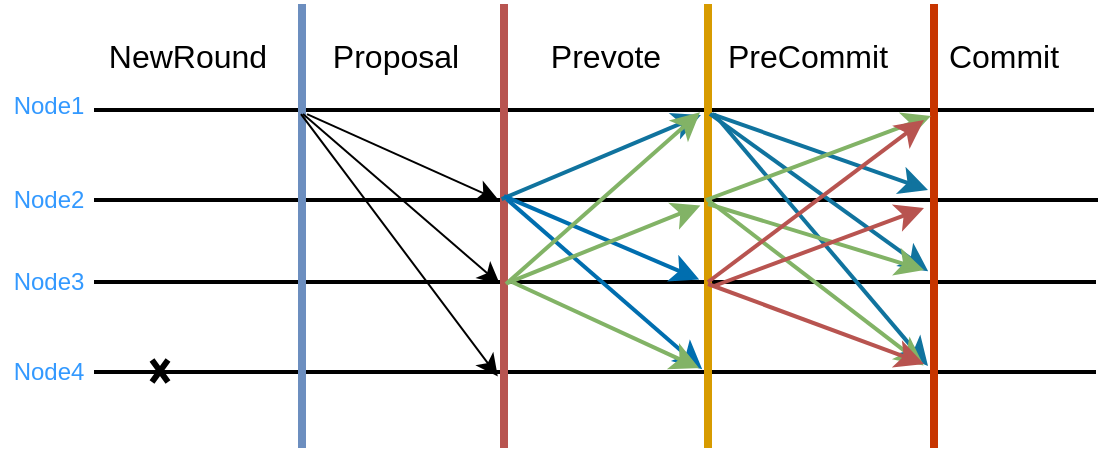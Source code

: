 <mxfile version="24.4.4" type="github">
  <diagram name="第 1 页" id="C74Ppduo7ToNRI0u_8SW">
    <mxGraphModel dx="1144" dy="826" grid="0" gridSize="10" guides="1" tooltips="1" connect="1" arrows="1" fold="1" page="0" pageScale="1" pageWidth="827" pageHeight="1169" math="0" shadow="0">
      <root>
        <mxCell id="0" />
        <mxCell id="1" parent="0" />
        <mxCell id="10Hywpi1VNbmH5kLwkRw-2" value="" style="line;strokeWidth=2;html=1;" vertex="1" parent="1">
          <mxGeometry x="-62" y="-341" width="500" height="10" as="geometry" />
        </mxCell>
        <mxCell id="10Hywpi1VNbmH5kLwkRw-3" value="" style="line;strokeWidth=2;html=1;" vertex="1" parent="1">
          <mxGeometry x="-62" y="-296" width="502" height="10" as="geometry" />
        </mxCell>
        <mxCell id="10Hywpi1VNbmH5kLwkRw-9" value="" style="line;strokeWidth=2;html=1;" vertex="1" parent="1">
          <mxGeometry x="-62" y="-255" width="501" height="10" as="geometry" />
        </mxCell>
        <mxCell id="10Hywpi1VNbmH5kLwkRw-10" value="" style="line;strokeWidth=2;html=1;" vertex="1" parent="1">
          <mxGeometry x="-62" y="-210" width="501" height="10" as="geometry" />
        </mxCell>
        <mxCell id="10Hywpi1VNbmH5kLwkRw-13" value="" style="line;strokeWidth=4;direction=south;html=1;perimeter=backbonePerimeter;points=[];outlineConnect=0;fillColor=#dae8fc;strokeColor=#6c8ebf;" vertex="1" parent="1">
          <mxGeometry x="37" y="-389" width="10" height="222" as="geometry" />
        </mxCell>
        <mxCell id="10Hywpi1VNbmH5kLwkRw-14" value="" style="line;strokeWidth=4;direction=south;html=1;perimeter=backbonePerimeter;points=[];outlineConnect=0;fillColor=#f8cecc;strokeColor=#b85450;gradientColor=#ea6b66;" vertex="1" parent="1">
          <mxGeometry x="138" y="-389" width="10" height="222" as="geometry" />
        </mxCell>
        <mxCell id="10Hywpi1VNbmH5kLwkRw-15" value="" style="line;strokeWidth=4;direction=south;html=1;perimeter=backbonePerimeter;points=[];outlineConnect=0;fillColor=#ffcd28;strokeColor=#d79b00;gradientColor=#ffa500;" vertex="1" parent="1">
          <mxGeometry x="240" y="-389" width="10" height="222" as="geometry" />
        </mxCell>
        <mxCell id="10Hywpi1VNbmH5kLwkRw-16" value="" style="line;strokeWidth=4;direction=south;html=1;perimeter=backbonePerimeter;points=[];outlineConnect=0;fillColor=#fa6800;strokeColor=#C73500;fontColor=#000000;" vertex="1" parent="1">
          <mxGeometry x="353" y="-389" width="10" height="222" as="geometry" />
        </mxCell>
        <mxCell id="10Hywpi1VNbmH5kLwkRw-17" value="NewRound" style="text;strokeColor=none;align=center;fillColor=none;html=1;verticalAlign=middle;whiteSpace=wrap;rounded=0;fontSize=16;" vertex="1" parent="1">
          <mxGeometry x="-45" y="-378" width="60" height="30" as="geometry" />
        </mxCell>
        <mxCell id="10Hywpi1VNbmH5kLwkRw-18" value="Proposal" style="text;strokeColor=none;align=center;fillColor=none;html=1;verticalAlign=middle;whiteSpace=wrap;rounded=0;fontSize=16;" vertex="1" parent="1">
          <mxGeometry x="59" y="-378" width="60" height="30" as="geometry" />
        </mxCell>
        <mxCell id="10Hywpi1VNbmH5kLwkRw-19" value="Prevote" style="text;strokeColor=none;align=center;fillColor=none;html=1;verticalAlign=middle;whiteSpace=wrap;rounded=0;fontSize=16;" vertex="1" parent="1">
          <mxGeometry x="164" y="-378" width="60" height="30" as="geometry" />
        </mxCell>
        <mxCell id="10Hywpi1VNbmH5kLwkRw-20" value="PreCommit" style="text;strokeColor=none;align=center;fillColor=none;html=1;verticalAlign=middle;whiteSpace=wrap;rounded=0;fontSize=16;" vertex="1" parent="1">
          <mxGeometry x="265" y="-378" width="60" height="30" as="geometry" />
        </mxCell>
        <mxCell id="10Hywpi1VNbmH5kLwkRw-21" value="Commit" style="text;strokeColor=none;align=center;fillColor=none;html=1;verticalAlign=middle;whiteSpace=wrap;rounded=0;fontSize=16;" vertex="1" parent="1">
          <mxGeometry x="363" y="-379" width="60" height="31" as="geometry" />
        </mxCell>
        <mxCell id="10Hywpi1VNbmH5kLwkRw-28" value="" style="shape=umlDestroy;whiteSpace=wrap;html=1;strokeWidth=3;targetShapes=umlLifeline;" vertex="1" parent="1">
          <mxGeometry x="-33" y="-211" width="8" height="11" as="geometry" />
        </mxCell>
        <mxCell id="10Hywpi1VNbmH5kLwkRw-30" value="" style="endArrow=classic;html=1;rounded=0;fontSize=12;startSize=8;endSize=8;curved=1;entryX=0.403;entryY=0.723;entryDx=0;entryDy=0;entryPerimeter=0;exitX=0.207;exitY=0.703;exitDx=0;exitDy=0;exitPerimeter=0;" edge="1" parent="1" source="10Hywpi1VNbmH5kLwkRw-2" target="10Hywpi1VNbmH5kLwkRw-10">
          <mxGeometry width="50" height="50" relative="1" as="geometry">
            <mxPoint x="99" y="-417" as="sourcePoint" />
            <mxPoint x="149" y="-467" as="targetPoint" />
          </mxGeometry>
        </mxCell>
        <mxCell id="10Hywpi1VNbmH5kLwkRw-31" value="" style="endArrow=classic;html=1;rounded=0;fontSize=12;startSize=8;endSize=8;curved=1;entryX=0.405;entryY=0.606;entryDx=0;entryDy=0;entryPerimeter=0;exitX=0.209;exitY=0.703;exitDx=0;exitDy=0;exitPerimeter=0;" edge="1" parent="1" source="10Hywpi1VNbmH5kLwkRw-2" target="10Hywpi1VNbmH5kLwkRw-9">
          <mxGeometry width="50" height="50" relative="1" as="geometry">
            <mxPoint x="109" y="-407" as="sourcePoint" />
            <mxPoint x="159" y="-457" as="targetPoint" />
          </mxGeometry>
        </mxCell>
        <mxCell id="10Hywpi1VNbmH5kLwkRw-32" value="" style="endArrow=classic;html=1;rounded=0;fontSize=12;startSize=8;endSize=8;curved=1;entryX=0.403;entryY=0.5;entryDx=0;entryDy=0;entryPerimeter=0;exitX=0.213;exitY=0.703;exitDx=0;exitDy=0;exitPerimeter=0;" edge="1" parent="1" source="10Hywpi1VNbmH5kLwkRw-2" target="10Hywpi1VNbmH5kLwkRw-3">
          <mxGeometry width="50" height="50" relative="1" as="geometry">
            <mxPoint x="13" y="-408" as="sourcePoint" />
            <mxPoint x="169" y="-447" as="targetPoint" />
          </mxGeometry>
        </mxCell>
        <mxCell id="10Hywpi1VNbmH5kLwkRw-33" value="" style="endArrow=classic;html=1;rounded=0;fontSize=12;startSize=8;endSize=8;curved=1;entryX=0.607;entryY=0.749;entryDx=0;entryDy=0;entryPerimeter=0;exitX=0.406;exitY=0.454;exitDx=0;exitDy=0;exitPerimeter=0;fillColor=#b1ddf0;strokeColor=#10739e;strokeWidth=2;" edge="1" parent="1" source="10Hywpi1VNbmH5kLwkRw-3" target="10Hywpi1VNbmH5kLwkRw-2">
          <mxGeometry width="50" height="50" relative="1" as="geometry">
            <mxPoint x="132" y="-437" as="sourcePoint" />
            <mxPoint x="182" y="-487" as="targetPoint" />
          </mxGeometry>
        </mxCell>
        <mxCell id="10Hywpi1VNbmH5kLwkRw-34" value="" style="endArrow=classic;html=1;rounded=0;fontSize=12;startSize=8;endSize=8;curved=1;entryX=0.604;entryY=0.377;entryDx=0;entryDy=0;entryPerimeter=0;strokeColor=#006EAF;strokeWidth=2;align=center;verticalAlign=middle;fontFamily=Helvetica;fontColor=default;labelBackgroundColor=default;fillColor=#1ba1e2;" edge="1" parent="1" target="10Hywpi1VNbmH5kLwkRw-9">
          <mxGeometry width="50" height="50" relative="1" as="geometry">
            <mxPoint x="143" y="-293" as="sourcePoint" />
            <mxPoint x="209" y="-619.914" as="targetPoint" />
          </mxGeometry>
        </mxCell>
        <mxCell id="10Hywpi1VNbmH5kLwkRw-35" value="" style="endArrow=classic;html=1;rounded=0;fontSize=12;startSize=8;endSize=8;curved=1;entryX=0.607;entryY=0.357;entryDx=0;entryDy=0;entryPerimeter=0;exitX=0.411;exitY=0.454;exitDx=0;exitDy=0;exitPerimeter=0;strokeColor=#006EAF;strokeWidth=2;align=center;verticalAlign=middle;fontFamily=Helvetica;fontColor=default;labelBackgroundColor=default;fillColor=#1ba1e2;" edge="1" parent="1" source="10Hywpi1VNbmH5kLwkRw-3" target="10Hywpi1VNbmH5kLwkRw-10">
          <mxGeometry width="50" height="50" relative="1" as="geometry">
            <mxPoint x="139" y="-377" as="sourcePoint" />
            <mxPoint x="189" y="-427" as="targetPoint" />
          </mxGeometry>
        </mxCell>
        <mxCell id="10Hywpi1VNbmH5kLwkRw-36" value="" style="endArrow=classic;html=1;rounded=0;fontSize=12;startSize=8;endSize=8;curved=1;entryX=0.606;entryY=0.611;entryDx=0;entryDy=0;entryPerimeter=0;exitX=0.406;exitY=0.454;exitDx=0;exitDy=0;exitPerimeter=0;fillColor=#d5e8d4;strokeColor=#82b366;strokeWidth=2;gradientColor=#97d077;" edge="1" parent="1" target="10Hywpi1VNbmH5kLwkRw-2">
          <mxGeometry width="50" height="50" relative="1" as="geometry">
            <mxPoint x="144" y="-249" as="sourcePoint" />
            <mxPoint x="244" y="-292" as="targetPoint" />
          </mxGeometry>
        </mxCell>
        <mxCell id="10Hywpi1VNbmH5kLwkRw-37" value="" style="endArrow=classic;html=1;rounded=0;fontSize=12;startSize=8;endSize=8;curved=1;entryX=0.604;entryY=0.774;entryDx=0;entryDy=0;entryPerimeter=0;exitX=0.412;exitY=0.56;exitDx=0;exitDy=0;exitPerimeter=0;fillColor=#d5e8d4;strokeColor=#82b366;strokeWidth=2;gradientColor=#97d077;" edge="1" parent="1" source="10Hywpi1VNbmH5kLwkRw-9" target="10Hywpi1VNbmH5kLwkRw-3">
          <mxGeometry width="50" height="50" relative="1" as="geometry">
            <mxPoint x="154" y="-239" as="sourcePoint" />
            <mxPoint x="251" y="-325" as="targetPoint" />
          </mxGeometry>
        </mxCell>
        <mxCell id="10Hywpi1VNbmH5kLwkRw-38" value="" style="endArrow=classic;html=1;rounded=0;fontSize=12;startSize=8;endSize=8;curved=1;entryX=0.604;entryY=0.311;entryDx=0;entryDy=0;entryPerimeter=0;fillColor=#d5e8d4;strokeColor=#82b366;strokeWidth=2;gradientColor=#97d077;" edge="1" parent="1" target="10Hywpi1VNbmH5kLwkRw-10">
          <mxGeometry width="50" height="50" relative="1" as="geometry">
            <mxPoint x="147" y="-250" as="sourcePoint" />
            <mxPoint x="261" y="-315" as="targetPoint" />
          </mxGeometry>
        </mxCell>
        <mxCell id="10Hywpi1VNbmH5kLwkRw-40" value="" style="endArrow=classic;html=1;rounded=0;fontSize=12;startSize=8;endSize=8;curved=1;exitX=0.616;exitY=0.611;exitDx=0;exitDy=0;exitPerimeter=0;fillColor=#b1ddf0;strokeColor=#10739e;strokeWidth=2;" edge="1" parent="1">
          <mxGeometry width="50" height="50" relative="1" as="geometry">
            <mxPoint x="247" y="-333.89" as="sourcePoint" />
            <mxPoint x="355" y="-296" as="targetPoint" />
          </mxGeometry>
        </mxCell>
        <mxCell id="10Hywpi1VNbmH5kLwkRw-41" value="" style="endArrow=classic;html=1;rounded=0;fontSize=12;startSize=8;endSize=8;curved=1;fillColor=#b1ddf0;strokeColor=#10739e;strokeWidth=2;entryX=0.602;entryY=0.791;entryDx=0;entryDy=0;entryPerimeter=0;" edge="1" parent="1" target="10Hywpi1VNbmH5kLwkRw-16">
          <mxGeometry width="50" height="50" relative="1" as="geometry">
            <mxPoint x="246" y="-334" as="sourcePoint" />
            <mxPoint x="352" y="-256" as="targetPoint" />
          </mxGeometry>
        </mxCell>
        <mxCell id="10Hywpi1VNbmH5kLwkRw-42" value="" style="endArrow=classic;html=1;rounded=0;fontSize=12;startSize=8;endSize=8;curved=1;fillColor=#b1ddf0;strokeColor=#10739e;strokeWidth=2;" edge="1" parent="1">
          <mxGeometry width="50" height="50" relative="1" as="geometry">
            <mxPoint x="248" y="-334" as="sourcePoint" />
            <mxPoint x="355" y="-208" as="targetPoint" />
          </mxGeometry>
        </mxCell>
        <mxCell id="10Hywpi1VNbmH5kLwkRw-43" value="" style="endArrow=classic;html=1;rounded=0;fontSize=12;startSize=8;endSize=8;curved=1;entryX=0.837;entryY=0.794;entryDx=0;entryDy=0;entryPerimeter=0;fillColor=#d5e8d4;strokeColor=#82b366;strokeWidth=2;gradientColor=#97d077;" edge="1" parent="1" target="10Hywpi1VNbmH5kLwkRw-2">
          <mxGeometry width="50" height="50" relative="1" as="geometry">
            <mxPoint x="244" y="-291" as="sourcePoint" />
            <mxPoint x="325" y="-537" as="targetPoint" />
          </mxGeometry>
        </mxCell>
        <mxCell id="10Hywpi1VNbmH5kLwkRw-44" value="" style="endArrow=classic;html=1;rounded=0;fontSize=12;startSize=8;endSize=8;curved=1;fillColor=#d5e8d4;strokeColor=#82b366;strokeWidth=2;gradientColor=#97d077;" edge="1" parent="1">
          <mxGeometry width="50" height="50" relative="1" as="geometry">
            <mxPoint x="245" y="-289" as="sourcePoint" />
            <mxPoint x="353" y="-256" as="targetPoint" />
          </mxGeometry>
        </mxCell>
        <mxCell id="10Hywpi1VNbmH5kLwkRw-45" value="" style="endArrow=classic;html=1;rounded=0;fontSize=12;startSize=8;endSize=8;curved=1;entryX=0.828;entryY=0.174;entryDx=0;entryDy=0;entryPerimeter=0;fillColor=#d5e8d4;strokeColor=#82b366;strokeWidth=2;gradientColor=#97d077;" edge="1" parent="1" target="10Hywpi1VNbmH5kLwkRw-10">
          <mxGeometry width="50" height="50" relative="1" as="geometry">
            <mxPoint x="245" y="-291" as="sourcePoint" />
            <mxPoint x="287" y="-542" as="targetPoint" />
          </mxGeometry>
        </mxCell>
        <mxCell id="10Hywpi1VNbmH5kLwkRw-46" value="" style="endArrow=classic;html=1;rounded=0;fontSize=12;startSize=8;endSize=8;curved=1;fillColor=#f8cecc;strokeColor=#b85450;strokeWidth=2;gradientColor=#ea6b66;" edge="1" parent="1">
          <mxGeometry width="50" height="50" relative="1" as="geometry">
            <mxPoint x="245" y="-250" as="sourcePoint" />
            <mxPoint x="353" y="-331" as="targetPoint" />
          </mxGeometry>
        </mxCell>
        <mxCell id="10Hywpi1VNbmH5kLwkRw-47" value="" style="endArrow=classic;html=1;rounded=0;fontSize=12;startSize=8;endSize=8;curved=1;fillColor=#f8cecc;strokeColor=#b85450;strokeWidth=2;gradientColor=#ea6b66;align=center;verticalAlign=middle;fontFamily=Helvetica;fontColor=default;labelBackgroundColor=default;" edge="1" parent="1">
          <mxGeometry width="50" height="50" relative="1" as="geometry">
            <mxPoint x="245" y="-249" as="sourcePoint" />
            <mxPoint x="353" y="-209" as="targetPoint" />
          </mxGeometry>
        </mxCell>
        <mxCell id="10Hywpi1VNbmH5kLwkRw-48" value="" style="endArrow=classic;html=1;rounded=0;fontSize=12;startSize=8;endSize=8;curved=1;fillColor=#f8cecc;strokeColor=#b85450;strokeWidth=2;gradientColor=#ea6b66;align=center;verticalAlign=middle;fontFamily=Helvetica;fontColor=default;labelBackgroundColor=default;" edge="1" parent="1">
          <mxGeometry width="50" height="50" relative="1" as="geometry">
            <mxPoint x="248" y="-248" as="sourcePoint" />
            <mxPoint x="353" y="-287" as="targetPoint" />
          </mxGeometry>
        </mxCell>
        <mxCell id="10Hywpi1VNbmH5kLwkRw-49" value="Node1" style="text;html=1;align=center;verticalAlign=middle;resizable=0;points=[];autosize=1;strokeColor=none;fillColor=none;fontSize=12;spacing=-1;fontColor=#3399FF;" vertex="1" parent="1">
          <mxGeometry x="-109" y="-348" width="47" height="20" as="geometry" />
        </mxCell>
        <mxCell id="10Hywpi1VNbmH5kLwkRw-51" value="Node2" style="text;html=1;align=center;verticalAlign=middle;resizable=0;points=[];autosize=1;strokeColor=none;fillColor=none;fontSize=12;spacing=-1;fontColor=#3399FF;" vertex="1" parent="1">
          <mxGeometry x="-109" y="-301" width="47" height="20" as="geometry" />
        </mxCell>
        <mxCell id="10Hywpi1VNbmH5kLwkRw-52" value="Node3" style="text;html=1;align=center;verticalAlign=middle;resizable=0;points=[];autosize=1;strokeColor=none;fillColor=none;fontSize=12;spacing=-1;fontColor=#3399FF;" vertex="1" parent="1">
          <mxGeometry x="-109" y="-260" width="47" height="20" as="geometry" />
        </mxCell>
        <mxCell id="10Hywpi1VNbmH5kLwkRw-53" value="Node4" style="text;html=1;align=center;verticalAlign=middle;resizable=0;points=[];autosize=1;strokeColor=none;fillColor=none;fontSize=12;spacing=-1;fontColor=#3399FF;" vertex="1" parent="1">
          <mxGeometry x="-109" y="-215.5" width="47" height="20" as="geometry" />
        </mxCell>
      </root>
    </mxGraphModel>
  </diagram>
</mxfile>
